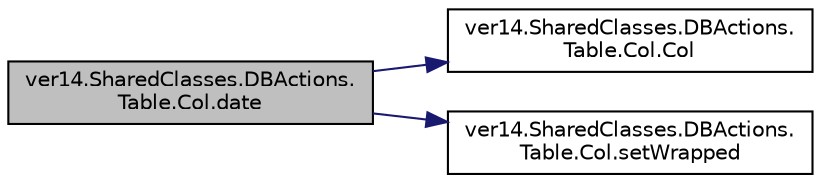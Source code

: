 digraph "ver14.SharedClasses.DBActions.Table.Col.date"
{
 // LATEX_PDF_SIZE
  edge [fontname="Helvetica",fontsize="10",labelfontname="Helvetica",labelfontsize="10"];
  node [fontname="Helvetica",fontsize="10",shape=record];
  rankdir="LR";
  Node1 [label="ver14.SharedClasses.DBActions.\lTable.Col.date",height=0.2,width=0.4,color="black", fillcolor="grey75", style="filled", fontcolor="black",tooltip=" "];
  Node1 -> Node2 [color="midnightblue",fontsize="10",style="solid",fontname="Helvetica"];
  Node2 [label="ver14.SharedClasses.DBActions.\lTable.Col.Col",height=0.2,width=0.4,color="black", fillcolor="white", style="filled",URL="$classver14_1_1_shared_classes_1_1_d_b_actions_1_1_table_1_1_col.html#abb86eede2e4bbe8bfa6b6f186deb2699",tooltip=" "];
  Node1 -> Node3 [color="midnightblue",fontsize="10",style="solid",fontname="Helvetica"];
  Node3 [label="ver14.SharedClasses.DBActions.\lTable.Col.setWrapped",height=0.2,width=0.4,color="black", fillcolor="white", style="filled",URL="$classver14_1_1_shared_classes_1_1_d_b_actions_1_1_table_1_1_col.html#ae85827d6a4724a9e4331964c836d27e7",tooltip=" "];
}
